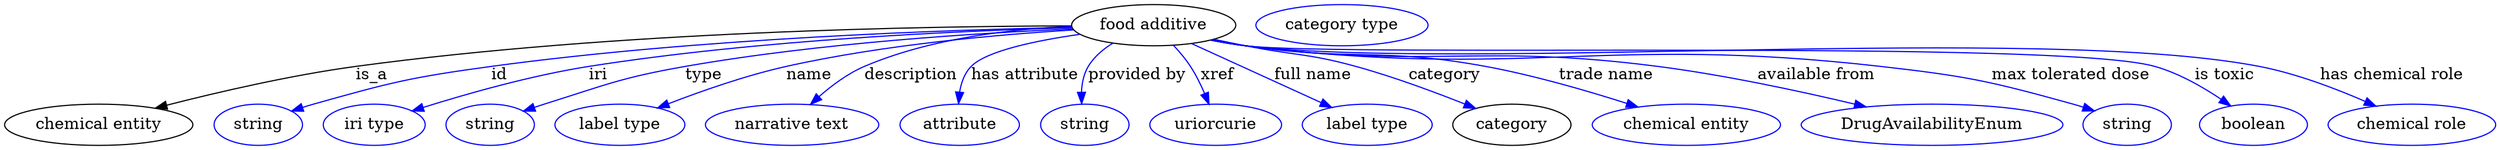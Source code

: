 digraph {
	graph [bb="0,0,2165.7,123"];
	node [label="\N"];
	"food additive"	[height=0.5,
		label="food additive",
		pos="997.89,105",
		width=1.9859];
	"chemical entity"	[height=0.5,
		pos="81.893,18",
		width=2.2748];
	"food additive" -> "chemical entity"	[label=is_a,
		lp="319.89,61.5",
		pos="e,130.84,32.438 926.3,104.35 800.28,104.09 530.88,99.576 305.89,69 249.18,61.293 185.59,46.494 140.69,34.987"];
	id	[color=blue,
		height=0.5,
		label=string,
		pos="219.89,18",
		width=1.0652];
	"food additive" -> id	[color=blue,
		label=id,
		lp="430.89,61.5",
		pos="e,248.89,29.96 926.42,103.02 817.52,100.78 603.7,93.365 423.89,69 353.67,59.484 336.11,55.205 267.89,36 264.79,35.126 261.59,34.155 \
258.39,33.133",
		style=solid];
	iri	[color=blue,
		height=0.5,
		label="iri type",
		pos="320.89,18",
		width=1.2277];
	"food additive" -> iri	[color=blue,
		label=iri,
		lp="517.89,61.5",
		pos="e,354.25,30.063 926.76,102.64 831.36,99.962 656.95,92.079 509.89,69 458.95,61.005 401.91,44.89 363.95,33.109",
		style=solid];
	type	[color=blue,
		height=0.5,
		label=string,
		pos="421.89,18",
		width=1.0652];
	"food additive" -> type	[color=blue,
		label=type,
		lp="606.89,61.5",
		pos="e,451.02,29.809 927.54,101.76 846.01,98.282 707.87,89.68 590.89,69 545.23,60.928 494.41,44.892 460.54,33.149",
		style=solid];
	name	[color=blue,
		height=0.5,
		label="label type",
		pos="534.89,18",
		width=1.5707];
	"food additive" -> name	[color=blue,
		label=name,
		lp="698.89,61.5",
		pos="e,567.74,32.785 928.08,100.86 862.95,96.874 763.41,88.054 678.89,69 643.91,61.112 605.61,47.564 577.31,36.558",
		style=solid];
	description	[color=blue,
		height=0.5,
		label="narrative text",
		pos="684.89,18",
		width=2.0943];
	"food additive" -> description	[color=blue,
		label=description,
		lp="787.39,61.5",
		pos="e,700.6,35.757 926.46,104.1 874.68,101.82 804.02,93.737 746.89,69 732.6,62.81 718.88,52.386 707.99,42.652",
		style=solid];
	"has attribute"	[color=blue,
		height=0.5,
		label=attribute,
		pos="829.89,18",
		width=1.4443];
	"food additive" -> "has attribute"	[color=blue,
		label="has attribute",
		lp="885.89,61.5",
		pos="e,828.49,36.441 933.35,97.088 895.29,91.663 852.07,82.698 838.89,69 833.13,63.012 830.39,54.658 829.23,46.492",
		style=solid];
	"provided by"	[color=blue,
		height=0.5,
		label=string,
		pos="937.89,18",
		width=1.0652];
	"food additive" -> "provided by"	[color=blue,
		label="provided by",
		lp="983.39,61.5",
		pos="e,935.13,36.367 962.36,89.345 953.96,84.169 945.97,77.466 940.89,69 936.9,62.334 935.33,54.228 934.97,46.5",
		style=solid];
	xref	[color=blue,
		height=0.5,
		label=uriorcurie,
		pos="1051.9,18",
		width=1.5887];
	"food additive" -> xref	[color=blue,
		label=xref,
		lp="1053.4,61.5",
		pos="e,1046,35.908 1015,87.481 1020.2,81.925 1025.7,75.484 1029.9,69 1034.6,61.737 1038.8,53.287 1042.2,45.422",
		style=solid];
	"full name"	[color=blue,
		height=0.5,
		label="label type",
		pos="1183.9,18",
		width=1.5707];
	"food additive" -> "full name"	[color=blue,
		label="full name",
		lp="1136.4,61.5",
		pos="e,1152.9,33.145 1030.7,88.999 1062.3,74.58 1110,52.759 1143.8,37.319",
		style=solid];
	category	[height=0.5,
		pos="1309.9,18",
		width=1.4263];
	"food additive" -> category	[color=blue,
		label=category,
		lp="1251.4,61.5",
		pos="e,1278.2,32.353 1050.4,92.663 1059.5,90.735 1069,88.782 1077.9,87 1120.5,78.488 1132,80.53 1173.9,69 1206.4,60.044 1242.2,46.759 \
1268.8,36.134",
		style=solid];
	"trade name"	[color=blue,
		height=0.5,
		label="chemical entity",
		pos="1460.9,18",
		width=2.2748];
	"food additive" -> "trade name"	[color=blue,
		label="trade name",
		lp="1390.9,61.5",
		pos="e,1418.9,33.555 1048.5,92.259 1058.2,90.286 1068.3,88.42 1077.9,87 1170.1,73.284 1195.2,85.954 1286.9,69 1328.7,61.275 1374.8,47.77 \
1409.1,36.741",
		style=solid];
	"available from"	[color=blue,
		height=0.5,
		label=DrugAvailabilityEnum,
		pos="1674.9,18",
		width=3.1594];
	"food additive" -> "available from"	[color=blue,
		label="available from",
		lp="1574.4,61.5",
		pos="e,1617.4,33.67 1048,92.069 1057.9,90.088 1068.2,88.268 1077.9,87 1235.9,66.378 1277.9,89.373 1435.9,69 1494.4,61.459 1559.9,47.35 \
1607.5,36.038",
		style=solid];
	"max tolerated dose"	[color=blue,
		height=0.5,
		label=string,
		pos="1844.9,18",
		width=1.0652];
	"food additive" -> "max tolerated dose"	[color=blue,
		label="max tolerated dose",
		lp="1795.9,61.5",
		pos="e,1816.3,30.135 1047.6,92.018 1057.6,90.014 1068,88.2 1077.9,87 1321.6,57.373 1386,96.746 1629.9,69 1705.5,60.399 1724.6,56.334 \
1797.9,36 1800.8,35.191 1803.8,34.288 1806.8,33.329",
		style=solid];
	"is toxic"	[color=blue,
		height=0.5,
		label=boolean,
		pos="1954.9,18",
		width=1.2999];
	"food additive" -> "is toxic"	[color=blue,
		label="is toxic",
		lp="1929.9,61.5",
		pos="e,1935,34.486 1047.6,91.941 1057.6,89.944 1068,88.151 1077.9,87 1165.2,76.819 1784.3,92.846 1868.9,69 1889.7,63.15 1910.6,51.11 \
1926.7,40.311",
		style=solid];
	"has chemical role"	[color=blue,
		height=0.5,
		label="chemical role",
		pos="2092.9,18",
		width=2.022];
	"food additive" -> "has chemical role"	[color=blue,
		label="has chemical role",
		lp="2075.4,61.5",
		pos="e,2061.5,34.265 1047.6,91.923 1057.6,89.927 1068,88.139 1077.9,87 1272.6,64.525 1767.4,106.02 1959.9,69 1991.9,62.845 2026.3,49.725 \
2052.1,38.469",
		style=solid];
	"named thing_category"	[color=blue,
		height=0.5,
		label="category type",
		pos="1161.9,105",
		width=2.0762];
}
